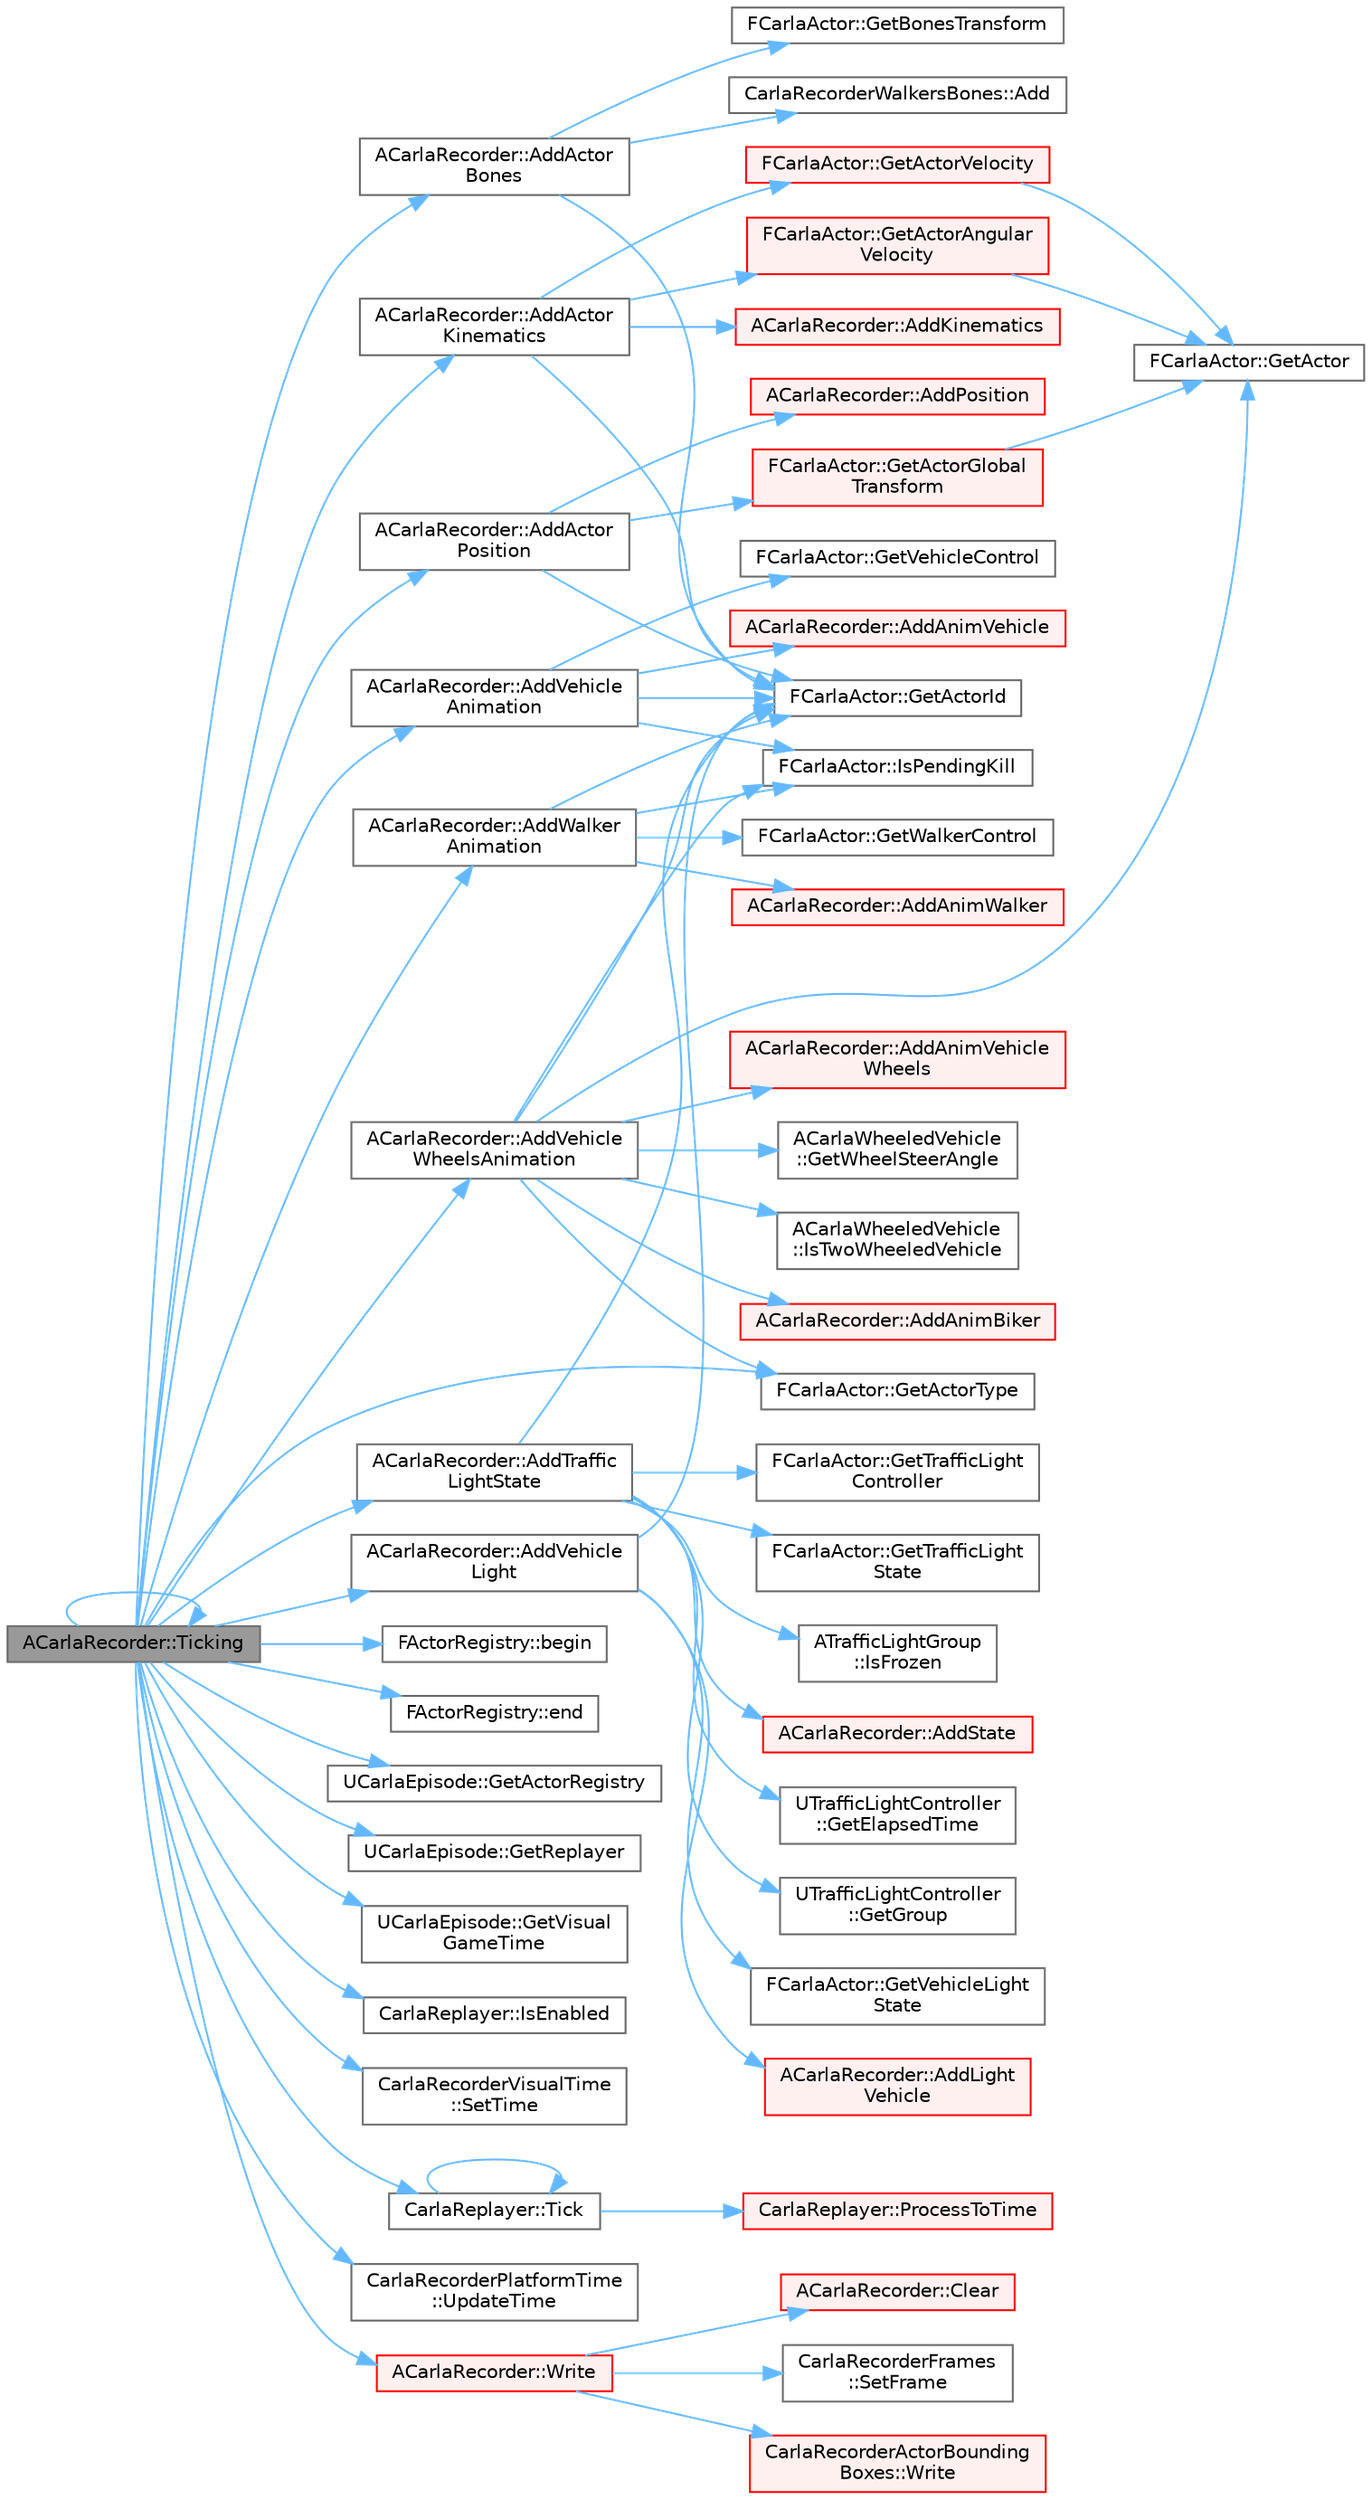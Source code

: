 digraph "ACarlaRecorder::Ticking"
{
 // INTERACTIVE_SVG=YES
 // LATEX_PDF_SIZE
  bgcolor="transparent";
  edge [fontname=Helvetica,fontsize=10,labelfontname=Helvetica,labelfontsize=10];
  node [fontname=Helvetica,fontsize=10,shape=box,height=0.2,width=0.4];
  rankdir="LR";
  Node1 [id="Node000001",label="ACarlaRecorder::Ticking",height=0.2,width=0.4,color="gray40", fillcolor="grey60", style="filled", fontcolor="black",tooltip=" "];
  Node1 -> Node2 [id="edge1_Node000001_Node000002",color="steelblue1",style="solid",tooltip=" "];
  Node2 [id="Node000002",label="ACarlaRecorder::AddActor\lBones",height=0.2,width=0.4,color="grey40", fillcolor="white", style="filled",URL="$dd/db9/classACarlaRecorder.html#a46c58a35bd666e47104a6f5e40493690",tooltip=" "];
  Node2 -> Node3 [id="edge2_Node000002_Node000003",color="steelblue1",style="solid",tooltip=" "];
  Node3 [id="Node000003",label="CarlaRecorderWalkersBones::Add",height=0.2,width=0.4,color="grey40", fillcolor="white", style="filled",URL="$dd/d20/classCarlaRecorderWalkersBones.html#ad1be4ae90f5db5dec11839dda321fbbe",tooltip=" "];
  Node2 -> Node4 [id="edge3_Node000002_Node000004",color="steelblue1",style="solid",tooltip=" "];
  Node4 [id="Node000004",label="FCarlaActor::GetActorId",height=0.2,width=0.4,color="grey40", fillcolor="white", style="filled",URL="$dc/dde/classFCarlaActor.html#aca3d1a4bfcb5e0ae1974b7206933d665",tooltip=" "];
  Node2 -> Node5 [id="edge4_Node000002_Node000005",color="steelblue1",style="solid",tooltip=" "];
  Node5 [id="Node000005",label="FCarlaActor::GetBonesTransform",height=0.2,width=0.4,color="grey40", fillcolor="white", style="filled",URL="$dc/dde/classFCarlaActor.html#a2246fc257725c387de1a6338bacbc38e",tooltip=" "];
  Node1 -> Node6 [id="edge5_Node000001_Node000006",color="steelblue1",style="solid",tooltip=" "];
  Node6 [id="Node000006",label="ACarlaRecorder::AddActor\lKinematics",height=0.2,width=0.4,color="grey40", fillcolor="white", style="filled",URL="$dd/db9/classACarlaRecorder.html#a910b8341bc60fc21e9b98b9c82798afc",tooltip=" "];
  Node6 -> Node7 [id="edge6_Node000006_Node000007",color="steelblue1",style="solid",tooltip=" "];
  Node7 [id="Node000007",label="ACarlaRecorder::AddKinematics",height=0.2,width=0.4,color="red", fillcolor="#FFF0F0", style="filled",URL="$dd/db9/classACarlaRecorder.html#a6a00a137b5bb6c492107d7d17500a9f0",tooltip=" "];
  Node6 -> Node9 [id="edge7_Node000006_Node000009",color="steelblue1",style="solid",tooltip=" "];
  Node9 [id="Node000009",label="FCarlaActor::GetActorAngular\lVelocity",height=0.2,width=0.4,color="red", fillcolor="#FFF0F0", style="filled",URL="$dc/dde/classFCarlaActor.html#a6bff2bd5ab8b9a1b66689d0cef59cc71",tooltip=" "];
  Node9 -> Node10 [id="edge8_Node000009_Node000010",color="steelblue1",style="solid",tooltip=" "];
  Node10 [id="Node000010",label="FCarlaActor::GetActor",height=0.2,width=0.4,color="grey40", fillcolor="white", style="filled",URL="$dc/dde/classFCarlaActor.html#a4d2752987e47827efd488b90053ad415",tooltip=" "];
  Node6 -> Node4 [id="edge9_Node000006_Node000004",color="steelblue1",style="solid",tooltip=" "];
  Node6 -> Node12 [id="edge10_Node000006_Node000012",color="steelblue1",style="solid",tooltip=" "];
  Node12 [id="Node000012",label="FCarlaActor::GetActorVelocity",height=0.2,width=0.4,color="red", fillcolor="#FFF0F0", style="filled",URL="$dc/dde/classFCarlaActor.html#a88bf447f68db93e6bb544ac54eb3c4c2",tooltip=" "];
  Node12 -> Node10 [id="edge11_Node000012_Node000010",color="steelblue1",style="solid",tooltip=" "];
  Node1 -> Node13 [id="edge12_Node000001_Node000013",color="steelblue1",style="solid",tooltip=" "];
  Node13 [id="Node000013",label="ACarlaRecorder::AddActor\lPosition",height=0.2,width=0.4,color="grey40", fillcolor="white", style="filled",URL="$dd/db9/classACarlaRecorder.html#aed2e519fae4c16f4cb96cd0a73e9ee66",tooltip=" "];
  Node13 -> Node14 [id="edge13_Node000013_Node000014",color="steelblue1",style="solid",tooltip=" "];
  Node14 [id="Node000014",label="ACarlaRecorder::AddPosition",height=0.2,width=0.4,color="red", fillcolor="#FFF0F0", style="filled",URL="$dd/db9/classACarlaRecorder.html#ad1a5f37e26d4893d4c9ae36d95087a3a",tooltip=" "];
  Node13 -> Node16 [id="edge14_Node000013_Node000016",color="steelblue1",style="solid",tooltip=" "];
  Node16 [id="Node000016",label="FCarlaActor::GetActorGlobal\lTransform",height=0.2,width=0.4,color="red", fillcolor="#FFF0F0", style="filled",URL="$dc/dde/classFCarlaActor.html#a850736f8ac70a32c1b5a1332783a7e9d",tooltip=" "];
  Node16 -> Node10 [id="edge15_Node000016_Node000010",color="steelblue1",style="solid",tooltip=" "];
  Node13 -> Node4 [id="edge16_Node000013_Node000004",color="steelblue1",style="solid",tooltip=" "];
  Node1 -> Node22 [id="edge17_Node000001_Node000022",color="steelblue1",style="solid",tooltip=" "];
  Node22 [id="Node000022",label="ACarlaRecorder::AddTraffic\lLightState",height=0.2,width=0.4,color="grey40", fillcolor="white", style="filled",URL="$dd/db9/classACarlaRecorder.html#aaf01c02f79e7335c224dcab7f2c18bb1",tooltip=" "];
  Node22 -> Node23 [id="edge18_Node000022_Node000023",color="steelblue1",style="solid",tooltip=" "];
  Node23 [id="Node000023",label="ACarlaRecorder::AddState",height=0.2,width=0.4,color="red", fillcolor="#FFF0F0", style="filled",URL="$dd/db9/classACarlaRecorder.html#a0de13953bec3fb11afe845767074a8d9",tooltip=" "];
  Node22 -> Node4 [id="edge19_Node000022_Node000004",color="steelblue1",style="solid",tooltip=" "];
  Node22 -> Node25 [id="edge20_Node000022_Node000025",color="steelblue1",style="solid",tooltip=" "];
  Node25 [id="Node000025",label="UTrafficLightController\l::GetElapsedTime",height=0.2,width=0.4,color="grey40", fillcolor="white", style="filled",URL="$d3/d08/classUTrafficLightController.html#afcaadc5227e503d30cf7bb67fb4d1d01",tooltip=" "];
  Node22 -> Node26 [id="edge21_Node000022_Node000026",color="steelblue1",style="solid",tooltip=" "];
  Node26 [id="Node000026",label="UTrafficLightController\l::GetGroup",height=0.2,width=0.4,color="grey40", fillcolor="white", style="filled",URL="$d3/d08/classUTrafficLightController.html#ada2e5b20781db6a878b9fb523ab2749c",tooltip=" "];
  Node22 -> Node27 [id="edge22_Node000022_Node000027",color="steelblue1",style="solid",tooltip=" "];
  Node27 [id="Node000027",label="FCarlaActor::GetTrafficLight\lController",height=0.2,width=0.4,color="grey40", fillcolor="white", style="filled",URL="$dc/dde/classFCarlaActor.html#abbefc674852620d7f53b64d4c95d95d2",tooltip=" "];
  Node22 -> Node28 [id="edge23_Node000022_Node000028",color="steelblue1",style="solid",tooltip=" "];
  Node28 [id="Node000028",label="FCarlaActor::GetTrafficLight\lState",height=0.2,width=0.4,color="grey40", fillcolor="white", style="filled",URL="$dc/dde/classFCarlaActor.html#aac4f3790efd7d33850ecfbcb8cbc0baf",tooltip=" "];
  Node22 -> Node29 [id="edge24_Node000022_Node000029",color="steelblue1",style="solid",tooltip=" "];
  Node29 [id="Node000029",label="ATrafficLightGroup\l::IsFrozen",height=0.2,width=0.4,color="grey40", fillcolor="white", style="filled",URL="$dd/d12/classATrafficLightGroup.html#a77400d3690bd653b99119723be9e53c8",tooltip=" "];
  Node1 -> Node30 [id="edge25_Node000001_Node000030",color="steelblue1",style="solid",tooltip=" "];
  Node30 [id="Node000030",label="ACarlaRecorder::AddVehicle\lAnimation",height=0.2,width=0.4,color="grey40", fillcolor="white", style="filled",URL="$dd/db9/classACarlaRecorder.html#a9ee35cdd255a82f0fe191fb5295ad09c",tooltip=" "];
  Node30 -> Node31 [id="edge26_Node000030_Node000031",color="steelblue1",style="solid",tooltip=" "];
  Node31 [id="Node000031",label="ACarlaRecorder::AddAnimVehicle",height=0.2,width=0.4,color="red", fillcolor="#FFF0F0", style="filled",URL="$dd/db9/classACarlaRecorder.html#aad147b3215cc84832562392e8e29c142",tooltip=" "];
  Node30 -> Node4 [id="edge27_Node000030_Node000004",color="steelblue1",style="solid",tooltip=" "];
  Node30 -> Node33 [id="edge28_Node000030_Node000033",color="steelblue1",style="solid",tooltip=" "];
  Node33 [id="Node000033",label="FCarlaActor::GetVehicleControl",height=0.2,width=0.4,color="grey40", fillcolor="white", style="filled",URL="$dc/dde/classFCarlaActor.html#a905eef6b905063651beb035c6693a2cb",tooltip=" "];
  Node30 -> Node34 [id="edge29_Node000030_Node000034",color="steelblue1",style="solid",tooltip=" "];
  Node34 [id="Node000034",label="FCarlaActor::IsPendingKill",height=0.2,width=0.4,color="grey40", fillcolor="white", style="filled",URL="$dc/dde/classFCarlaActor.html#a98149256f8d8b4558994e2d671d73b9a",tooltip=" "];
  Node1 -> Node35 [id="edge30_Node000001_Node000035",color="steelblue1",style="solid",tooltip=" "];
  Node35 [id="Node000035",label="ACarlaRecorder::AddVehicle\lLight",height=0.2,width=0.4,color="grey40", fillcolor="white", style="filled",URL="$dd/db9/classACarlaRecorder.html#a511755aea1e16b3ae0b71d078bdf574e",tooltip=" "];
  Node35 -> Node36 [id="edge31_Node000035_Node000036",color="steelblue1",style="solid",tooltip=" "];
  Node36 [id="Node000036",label="ACarlaRecorder::AddLight\lVehicle",height=0.2,width=0.4,color="red", fillcolor="#FFF0F0", style="filled",URL="$dd/db9/classACarlaRecorder.html#ab3eed9b05ac4101496066dd9bd0911c9",tooltip=" "];
  Node35 -> Node4 [id="edge32_Node000035_Node000004",color="steelblue1",style="solid",tooltip=" "];
  Node35 -> Node38 [id="edge33_Node000035_Node000038",color="steelblue1",style="solid",tooltip=" "];
  Node38 [id="Node000038",label="FCarlaActor::GetVehicleLight\lState",height=0.2,width=0.4,color="grey40", fillcolor="white", style="filled",URL="$dc/dde/classFCarlaActor.html#a83bd505a259f4008d96503a9ec6e4e63",tooltip=" "];
  Node1 -> Node39 [id="edge34_Node000001_Node000039",color="steelblue1",style="solid",tooltip=" "];
  Node39 [id="Node000039",label="ACarlaRecorder::AddVehicle\lWheelsAnimation",height=0.2,width=0.4,color="grey40", fillcolor="white", style="filled",URL="$dd/db9/classACarlaRecorder.html#a1addd4df329443d82bf3e1f9e2dbcc07",tooltip=" "];
  Node39 -> Node40 [id="edge35_Node000039_Node000040",color="steelblue1",style="solid",tooltip=" "];
  Node40 [id="Node000040",label="ACarlaRecorder::AddAnimBiker",height=0.2,width=0.4,color="red", fillcolor="#FFF0F0", style="filled",URL="$dd/db9/classACarlaRecorder.html#aa931707cf25383858ed41c56764c7e5d",tooltip=" "];
  Node39 -> Node42 [id="edge36_Node000039_Node000042",color="steelblue1",style="solid",tooltip=" "];
  Node42 [id="Node000042",label="ACarlaRecorder::AddAnimVehicle\lWheels",height=0.2,width=0.4,color="red", fillcolor="#FFF0F0", style="filled",URL="$dd/db9/classACarlaRecorder.html#a0d2ceccf0e02007b378089d65ac33463",tooltip=" "];
  Node39 -> Node10 [id="edge37_Node000039_Node000010",color="steelblue1",style="solid",tooltip=" "];
  Node39 -> Node4 [id="edge38_Node000039_Node000004",color="steelblue1",style="solid",tooltip=" "];
  Node39 -> Node44 [id="edge39_Node000039_Node000044",color="steelblue1",style="solid",tooltip=" "];
  Node44 [id="Node000044",label="FCarlaActor::GetActorType",height=0.2,width=0.4,color="grey40", fillcolor="white", style="filled",URL="$dc/dde/classFCarlaActor.html#a31ab39eb2088af21d9c85c47424f56b4",tooltip=" "];
  Node39 -> Node45 [id="edge40_Node000039_Node000045",color="steelblue1",style="solid",tooltip=" "];
  Node45 [id="Node000045",label="ACarlaWheeledVehicle\l::GetWheelSteerAngle",height=0.2,width=0.4,color="grey40", fillcolor="white", style="filled",URL="$d5/d70/classACarlaWheeledVehicle.html#a33fedd819175b0d09a7c068c1e13f6fc",tooltip=" "];
  Node39 -> Node34 [id="edge41_Node000039_Node000034",color="steelblue1",style="solid",tooltip=" "];
  Node39 -> Node46 [id="edge42_Node000039_Node000046",color="steelblue1",style="solid",tooltip=" "];
  Node46 [id="Node000046",label="ACarlaWheeledVehicle\l::IsTwoWheeledVehicle",height=0.2,width=0.4,color="grey40", fillcolor="white", style="filled",URL="$d5/d70/classACarlaWheeledVehicle.html#a1a14797d457e94cbed68571fc8c914bb",tooltip=" "];
  Node1 -> Node47 [id="edge43_Node000001_Node000047",color="steelblue1",style="solid",tooltip=" "];
  Node47 [id="Node000047",label="ACarlaRecorder::AddWalker\lAnimation",height=0.2,width=0.4,color="grey40", fillcolor="white", style="filled",URL="$dd/db9/classACarlaRecorder.html#ab28788aa21028e0399fec3182b99ef08",tooltip=" "];
  Node47 -> Node48 [id="edge44_Node000047_Node000048",color="steelblue1",style="solid",tooltip=" "];
  Node48 [id="Node000048",label="ACarlaRecorder::AddAnimWalker",height=0.2,width=0.4,color="red", fillcolor="#FFF0F0", style="filled",URL="$dd/db9/classACarlaRecorder.html#ae61848641a71331a371cd661726625b3",tooltip=" "];
  Node47 -> Node4 [id="edge45_Node000047_Node000004",color="steelblue1",style="solid",tooltip=" "];
  Node47 -> Node50 [id="edge46_Node000047_Node000050",color="steelblue1",style="solid",tooltip=" "];
  Node50 [id="Node000050",label="FCarlaActor::GetWalkerControl",height=0.2,width=0.4,color="grey40", fillcolor="white", style="filled",URL="$dc/dde/classFCarlaActor.html#ac19c123c5bfcf557fffe5eac80905ffc",tooltip=" "];
  Node47 -> Node34 [id="edge47_Node000047_Node000034",color="steelblue1",style="solid",tooltip=" "];
  Node1 -> Node51 [id="edge48_Node000001_Node000051",color="steelblue1",style="solid",tooltip=" "];
  Node51 [id="Node000051",label="FActorRegistry::begin",height=0.2,width=0.4,color="grey40", fillcolor="white", style="filled",URL="$df/db5/classFActorRegistry.html#a508c75b527763f59e6a2345553e9fd69",tooltip=" "];
  Node1 -> Node52 [id="edge49_Node000001_Node000052",color="steelblue1",style="solid",tooltip=" "];
  Node52 [id="Node000052",label="FActorRegistry::end",height=0.2,width=0.4,color="grey40", fillcolor="white", style="filled",URL="$df/db5/classFActorRegistry.html#ae7f8a317634734568769d6369349dd51",tooltip=" "];
  Node1 -> Node53 [id="edge50_Node000001_Node000053",color="steelblue1",style="solid",tooltip=" "];
  Node53 [id="Node000053",label="UCarlaEpisode::GetActorRegistry",height=0.2,width=0.4,color="grey40", fillcolor="white", style="filled",URL="$dc/d84/classUCarlaEpisode.html#acd82b87ea8d4e7d815922614e6e245ef",tooltip=" "];
  Node1 -> Node44 [id="edge51_Node000001_Node000044",color="steelblue1",style="solid",tooltip=" "];
  Node1 -> Node54 [id="edge52_Node000001_Node000054",color="steelblue1",style="solid",tooltip=" "];
  Node54 [id="Node000054",label="UCarlaEpisode::GetReplayer",height=0.2,width=0.4,color="grey40", fillcolor="white", style="filled",URL="$dc/d84/classUCarlaEpisode.html#a2115c91fd0fa813560d84745b0e71b89",tooltip=" "];
  Node1 -> Node55 [id="edge53_Node000001_Node000055",color="steelblue1",style="solid",tooltip=" "];
  Node55 [id="Node000055",label="UCarlaEpisode::GetVisual\lGameTime",height=0.2,width=0.4,color="grey40", fillcolor="white", style="filled",URL="$dc/d84/classUCarlaEpisode.html#a12a96470c5e75ff5079cc26ce44485f5",tooltip="Visual game seconds"];
  Node1 -> Node56 [id="edge54_Node000001_Node000056",color="steelblue1",style="solid",tooltip=" "];
  Node56 [id="Node000056",label="CarlaReplayer::IsEnabled",height=0.2,width=0.4,color="grey40", fillcolor="white", style="filled",URL="$dc/dc6/classCarlaReplayer.html#abac623a720ac5295c2b395aa3cc0d1f1",tooltip=" "];
  Node1 -> Node57 [id="edge55_Node000001_Node000057",color="steelblue1",style="solid",tooltip=" "];
  Node57 [id="Node000057",label="CarlaRecorderVisualTime\l::SetTime",height=0.2,width=0.4,color="grey40", fillcolor="white", style="filled",URL="$d0/d56/structCarlaRecorderVisualTime.html#ae02475af8302c0e89c0347cad13d0210",tooltip=" "];
  Node1 -> Node58 [id="edge56_Node000001_Node000058",color="steelblue1",style="solid",tooltip=" "];
  Node58 [id="Node000058",label="CarlaReplayer::Tick",height=0.2,width=0.4,color="grey40", fillcolor="white", style="filled",URL="$dc/dc6/classCarlaReplayer.html#a4aeceb13aaa5dfcbf3ee42d7582262a4",tooltip=" "];
  Node58 -> Node59 [id="edge57_Node000058_Node000059",color="steelblue1",style="solid",tooltip=" "];
  Node59 [id="Node000059",label="CarlaReplayer::ProcessToTime",height=0.2,width=0.4,color="red", fillcolor="#FFF0F0", style="filled",URL="$dc/dc6/classCarlaReplayer.html#ae0a5643d88257bdceb9e12d5c33194cb",tooltip=" "];
  Node58 -> Node58 [id="edge58_Node000058_Node000058",color="steelblue1",style="solid",tooltip=" "];
  Node1 -> Node1 [id="edge59_Node000001_Node000001",color="steelblue1",style="solid",tooltip=" "];
  Node1 -> Node222 [id="edge60_Node000001_Node000222",color="steelblue1",style="solid",tooltip=" "];
  Node222 [id="Node000222",label="CarlaRecorderPlatformTime\l::UpdateTime",height=0.2,width=0.4,color="grey40", fillcolor="white", style="filled",URL="$d2/de4/structCarlaRecorderPlatformTime.html#afc24cf706ce8c1e9de4907823f4b592d",tooltip=" "];
  Node1 -> Node223 [id="edge61_Node000001_Node000223",color="steelblue1",style="solid",tooltip=" "];
  Node223 [id="Node000223",label="ACarlaRecorder::Write",height=0.2,width=0.4,color="red", fillcolor="#FFF0F0", style="filled",URL="$dd/db9/classACarlaRecorder.html#af793f21895a4fc136d9930f6623afd91",tooltip=" "];
  Node223 -> Node224 [id="edge62_Node000223_Node000224",color="steelblue1",style="solid",tooltip=" "];
  Node224 [id="Node000224",label="ACarlaRecorder::Clear",height=0.2,width=0.4,color="red", fillcolor="#FFF0F0", style="filled",URL="$dd/db9/classACarlaRecorder.html#a00ad188c72717b34341950c51404946f",tooltip=" "];
  Node223 -> Node244 [id="edge63_Node000223_Node000244",color="steelblue1",style="solid",tooltip=" "];
  Node244 [id="Node000244",label="CarlaRecorderFrames\l::SetFrame",height=0.2,width=0.4,color="grey40", fillcolor="white", style="filled",URL="$d6/d4d/classCarlaRecorderFrames.html#a3f1442c417954717f0acbc9728785f43",tooltip=" "];
  Node223 -> Node245 [id="edge64_Node000223_Node000245",color="steelblue1",style="solid",tooltip=" "];
  Node245 [id="Node000245",label="CarlaRecorderActorBounding\lBoxes::Write",height=0.2,width=0.4,color="red", fillcolor="#FFF0F0", style="filled",URL="$d1/d74/classCarlaRecorderActorBoundingBoxes.html#a1647faafdcee9a6c42f7aaa8852aa91c",tooltip=" "];
}
